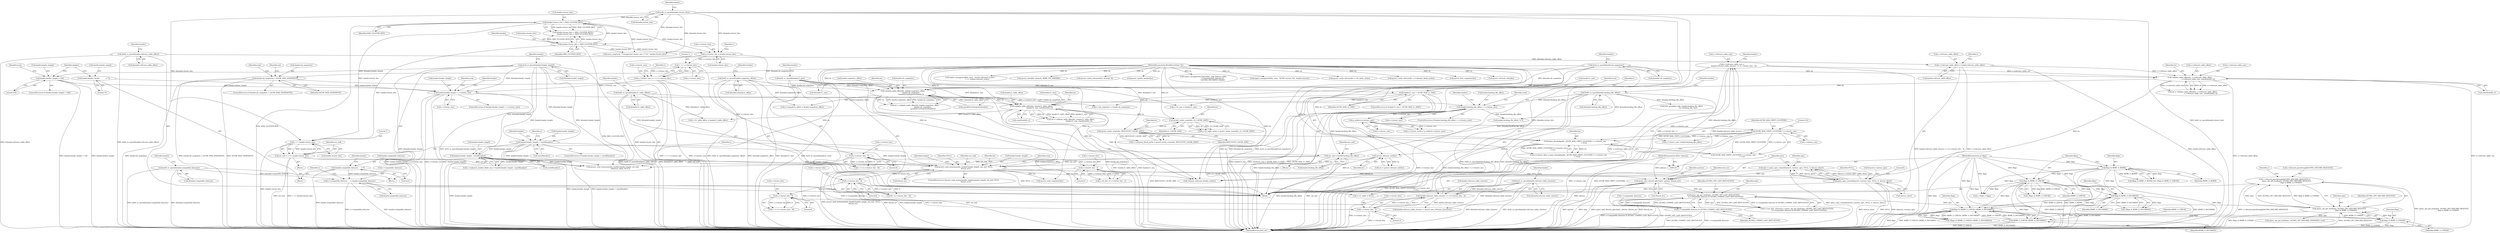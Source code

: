 digraph "0_qemu_6a83f8b5bec6f59e56cc49bd49e4c3f8f805d56f_0@pointer" {
"1001284" [label="(Call,s->discard_passthrough[QCOW2_DISCARD_REQUEST] =\n        qemu_opt_get_bool(opts, QCOW2_OPT_DISCARD_REQUEST,\n                          flags & BDRV_O_UNMAP))"];
"1001290" [label="(Call,qemu_opt_get_bool(opts, QCOW2_OPT_DISCARD_REQUEST,\n                          flags & BDRV_O_UNMAP))"];
"1001262" [label="(Call,qemu_opt_get_bool(opts, QCOW2_OPT_LAZY_REFCOUNTS,\n        (s->compatible_features & QCOW2_COMPAT_LAZY_REFCOUNTS)))"];
"1001242" [label="(Call,qemu_opts_absorb_qdict(opts, options, &local_err))"];
"1001233" [label="(Call,opts = qemu_opts_create(&qcow2_runtime_opts, NULL, 0, &error_abort))"];
"1001235" [label="(Call,qemu_opts_create(&qcow2_runtime_opts, NULL, 0, &error_abort))"];
"1001042" [label="(Call,qcow2_read_extensions(bs, header.header_length, ext_end, NULL,\n        &local_err))"];
"1001018" [label="(Call,qcow2_refcount_init(bs))"];
"1000996" [label="(Call,qemu_blockalign(bs, QCOW_MAX_CRYPT_CLUSTERS * s->cluster_size\n                                  + 512))"];
"1000981" [label="(Call,qcow2_cache_create(bs, REFCOUNT_CACHE_SIZE))"];
"1000974" [label="(Call,qcow2_cache_create(bs, L2_CACHE_SIZE))"];
"1000876" [label="(Call,validate_table_offset(bs, header.l1_table_offset,\n                                header.l1_size, sizeof(uint64_t)))"];
"1000786" [label="(Call,validate_table_offset(bs, header.snapshots_offset,\n                                header.nb_snapshots,\n                                sizeof(QCowSnapshotHeader)))"];
"1000750" [label="(Call,validate_table_offset(bs, s->refcount_table_offset,\n                                s->refcount_table_size, sizeof(uint64_t)))"];
"1000121" [label="(MethodParameterIn,BlockDriverState *bs)"];
"1000712" [label="(Call,s->refcount_table_offset = header.refcount_table_offset)"];
"1000218" [label="(Call,be64_to_cpus(&header.refcount_table_offset))"];
"1000719" [label="(Call,s->refcount_table_size =\n        header.refcount_table_clusters << (s->cluster_bits - 3))"];
"1000723" [label="(Call,header.refcount_table_clusters << (s->cluster_bits - 3))"];
"1000223" [label="(Call,be32_to_cpus(&header.refcount_table_clusters))"];
"1000727" [label="(Call,s->cluster_bits - 3)"];
"1000704" [label="(Call,s->cluster_bits - 8)"];
"1000692" [label="(Call,s->cluster_bits - 8)"];
"1000663" [label="(Call,s->cluster_bits - 3)"];
"1000331" [label="(Call,s->cluster_bits - 9)"];
"1000320" [label="(Call,1 << s->cluster_bits)"];
"1000309" [label="(Call,s->cluster_bits = header.cluster_bits)"];
"1000292" [label="(Call,header.cluster_bits > MAX_CLUSTER_BITS)"];
"1000198" [label="(Call,be32_to_cpus(&header.cluster_bits))"];
"1000287" [label="(Call,header.cluster_bits < MIN_CLUSTER_BITS)"];
"1000228" [label="(Call,be64_to_cpus(&header.snapshots_offset))"];
"1000233" [label="(Call,be32_to_cpus(&header.nb_snapshots))"];
"1000770" [label="(Call,header.nb_snapshots > QCOW_MAX_SNAPSHOTS)"];
"1000208" [label="(Call,be64_to_cpus(&header.l1_table_offset))"];
"1000213" [label="(Call,be32_to_cpus(&header.l1_size))"];
"1000806" [label="(Call,header.l1_size > QCOW_MAX_L1_SIZE)"];
"1000999" [label="(Call,QCOW_MAX_CRYPT_CLUSTERS * s->cluster_size)"];
"1000988" [label="(Call,g_malloc(s->cluster_size))"];
"1000479" [label="(Call,header.backing_file_offset > s->cluster_size)"];
"1000183" [label="(Call,be64_to_cpus(&header.backing_file_offset))"];
"1000411" [label="(Call,header.header_length > s->cluster_size)"];
"1000396" [label="(Call,header.header_length < 104)"];
"1000390" [label="(Call,be32_to_cpus(&header.header_length))"];
"1000363" [label="(Call,header.header_length            = 72)"];
"1000316" [label="(Call,s->cluster_size = 1 << s->cluster_bits)"];
"1000439" [label="(Call,header.header_length - sizeof(header))"];
"1000428" [label="(Call,header.header_length > sizeof(header))"];
"1000500" [label="(Call,ext_end = header.backing_file_offset)"];
"1000507" [label="(Call,ext_end = 1 << header.cluster_bits)"];
"1000509" [label="(Call,1 << header.cluster_bits)"];
"1000122" [label="(MethodParameterIn,QDict *options)"];
"1001265" [label="(Call,s->compatible_features & QCOW2_COMPAT_LAZY_REFCOUNTS)"];
"1000521" [label="(Call,s->compatible_features      = header.compatible_features)"];
"1000348" [label="(Call,header.compatible_features      = 0)"];
"1000375" [label="(Call,be64_to_cpus(&header.compatible_features))"];
"1001293" [label="(Call,flags & BDRV_O_UNMAP)"];
"1001196" [label="(Call,flags & (BDRV_O_CHECK | BDRV_O_INCOMING))"];
"1001161" [label="(Call,flags & BDRV_O_INCOMING)"];
"1000123" [label="(MethodParameterIn,int flags)"];
"1000580" [label="(Call,flags & BDRV_O_RDWR)"];
"1000584" [label="(Call,flags & BDRV_O_CHECK)"];
"1001198" [label="(Call,BDRV_O_CHECK | BDRV_O_INCOMING)"];
"1000219" [label="(Call,&header.refcount_table_offset)"];
"1000530" [label="(Identifier,s)"];
"1000584" [label="(Call,flags & BDRV_O_CHECK)"];
"1000704" [label="(Call,s->cluster_bits - 8)"];
"1001258" [label="(Call,s->use_lazy_refcounts = qemu_opt_get_bool(opts, QCOW2_OPT_LAZY_REFCOUNTS,\n        (s->compatible_features & QCOW2_COMPAT_LAZY_REFCOUNTS)))"];
"1000481" [label="(Identifier,header)"];
"1000586" [label="(Identifier,BDRV_O_CHECK)"];
"1001294" [label="(Identifier,flags)"];
"1000705" [label="(Call,s->cluster_bits)"];
"1001264" [label="(Identifier,QCOW2_OPT_LAZY_REFCOUNTS)"];
"1000581" [label="(Identifier,flags)"];
"1000881" [label="(Call,header.l1_size)"];
"1000293" [label="(Call,header.cluster_bits)"];
"1000585" [label="(Identifier,flags)"];
"1001284" [label="(Call,s->discard_passthrough[QCOW2_DISCARD_REQUEST] =\n        qemu_opt_get_bool(opts, QCOW2_OPT_DISCARD_REQUEST,\n                          flags & BDRV_O_UNMAP))"];
"1000216" [label="(Identifier,header)"];
"1001197" [label="(Identifier,flags)"];
"1001467" [label="(Call,qcow2_cache_destroy(bs, s->refcount_block_cache))"];
"1000208" [label="(Call,be64_to_cpus(&header.l1_table_offset))"];
"1000298" [label="(Call,error_setg(errp, \"Unsupported cluster size: 2^%i\", header.cluster_bits))"];
"1000976" [label="(Identifier,L2_CACHE_SIZE)"];
"1001482" [label="(MethodReturn,static int)"];
"1000224" [label="(Call,&header.refcount_table_clusters)"];
"1000975" [label="(Identifier,bs)"];
"1000970" [label="(Call,s->l2_table_cache = qcow2_cache_create(bs, L2_CACHE_SIZE))"];
"1000895" [label="(Call,s->l1_table_offset = header.l1_table_offset)"];
"1000984" [label="(Call,s->cluster_cache = g_malloc(s->cluster_size))"];
"1000435" [label="(Call,s->unknown_header_fields_size = header.header_length - sizeof(header))"];
"1000427" [label="(ControlStructure,if (header.header_length > sizeof(header)))"];
"1000999" [label="(Call,QCOW_MAX_CRYPT_CLUSTERS * s->cluster_size)"];
"1000758" [label="(Call,sizeof(uint64_t))"];
"1000296" [label="(Identifier,MAX_CLUSTER_BITS)"];
"1000522" [label="(Call,s->compatible_features)"];
"1000390" [label="(Call,be32_to_cpus(&header.header_length))"];
"1001248" [label="(Identifier,local_err)"];
"1000582" [label="(Identifier,BDRV_O_RDWR)"];
"1000580" [label="(Call,flags & BDRV_O_RDWR)"];
"1000755" [label="(Call,s->refcount_table_size)"];
"1000209" [label="(Call,&header.l1_table_offset)"];
"1000992" [label="(Call,s->cluster_data = qemu_blockalign(bs, QCOW_MAX_CRYPT_CLUSTERS * s->cluster_size\n                                  + 512))"];
"1000786" [label="(Call,validate_table_offset(bs, header.snapshots_offset,\n                                header.nb_snapshots,\n                                sizeof(QCowSnapshotHeader)))"];
"1000497" [label="(Identifier,header)"];
"1000659" [label="(Call,s->l2_bits = s->cluster_bits - 3)"];
"1001011" [label="(Call,s->flags = flags)"];
"1000332" [label="(Call,s->cluster_bits)"];
"1000723" [label="(Call,header.refcount_table_clusters << (s->cluster_bits - 3))"];
"1000777" [label="(Identifier,errp)"];
"1001049" [label="(Call,&local_err)"];
"1000231" [label="(Identifier,header)"];
"1000331" [label="(Call,s->cluster_bits - 9)"];
"1000787" [label="(Identifier,bs)"];
"1000667" [label="(Literal,3)"];
"1000664" [label="(Call,s->cluster_bits)"];
"1000483" [label="(Call,s->cluster_size)"];
"1000397" [label="(Call,header.header_length)"];
"1000342" [label="(Block,)"];
"1000501" [label="(Identifier,ext_end)"];
"1001161" [label="(Call,flags & BDRV_O_INCOMING)"];
"1000791" [label="(Call,header.nb_snapshots)"];
"1001439" [label="(Call,qcow2_free_snapshots(bs))"];
"1000982" [label="(Identifier,bs)"];
"1000788" [label="(Call,header.snapshots_offset)"];
"1000663" [label="(Call,s->cluster_bits - 3)"];
"1001195" [label="(Call,!(flags & (BDRV_O_CHECK | BDRV_O_INCOMING)))"];
"1000500" [label="(Call,ext_end = header.backing_file_offset)"];
"1000322" [label="(Call,s->cluster_bits)"];
"1000291" [label="(Identifier,MIN_CLUSTER_BITS)"];
"1000369" [label="(Block,)"];
"1001292" [label="(Identifier,QCOW2_OPT_DISCARD_REQUEST)"];
"1000690" [label="(Call,62 - (s->cluster_bits - 8))"];
"1001019" [label="(Identifier,bs)"];
"1000731" [label="(Literal,3)"];
"1001299" [label="(Identifier,s)"];
"1000877" [label="(Identifier,bs)"];
"1000784" [label="(Call,ret = validate_table_offset(bs, header.snapshots_offset,\n                                header.nb_snapshots,\n                                sizeof(QCowSnapshotHeader)))"];
"1001441" [label="(Call,qcow2_refcount_close(bs))"];
"1000713" [label="(Call,s->refcount_table_offset)"];
"1001238" [label="(Identifier,NULL)"];
"1000983" [label="(Identifier,REFCOUNT_CACHE_SIZE)"];
"1000721" [label="(Identifier,s)"];
"1000720" [label="(Call,s->refcount_table_size)"];
"1000794" [label="(Call,sizeof(QCowSnapshotHeader))"];
"1000294" [label="(Identifier,header)"];
"1000696" [label="(Literal,8)"];
"1000748" [label="(Call,ret = validate_table_offset(bs, s->refcount_table_offset,\n                                s->refcount_table_size, sizeof(uint64_t)))"];
"1000813" [label="(Identifier,errp)"];
"1000432" [label="(Call,sizeof(header))"];
"1001200" [label="(Identifier,BDRV_O_INCOMING)"];
"1000716" [label="(Call,header.refcount_table_offset)"];
"1001244" [label="(Identifier,options)"];
"1001018" [label="(Call,qcow2_refcount_init(bs))"];
"1001233" [label="(Call,opts = qemu_opts_create(&qcow2_runtime_opts, NULL, 0, &error_abort))"];
"1000125" [label="(Block,)"];
"1001236" [label="(Call,&qcow2_runtime_opts)"];
"1000981" [label="(Call,qcow2_cache_create(bs, REFCOUNT_CACHE_SIZE))"];
"1000288" [label="(Call,header.cluster_bits)"];
"1001004" [label="(Literal,512)"];
"1000398" [label="(Identifier,header)"];
"1000317" [label="(Call,s->cluster_size)"];
"1001295" [label="(Identifier,BDRV_O_UNMAP)"];
"1001162" [label="(Identifier,flags)"];
"1001016" [label="(Call,ret = qcow2_refcount_init(bs))"];
"1000827" [label="(Identifier,s)"];
"1000480" [label="(Call,header.backing_file_offset)"];
"1001269" [label="(Identifier,QCOW2_COMPAT_LAZY_REFCOUNTS)"];
"1000989" [label="(Call,s->cluster_size)"];
"1000728" [label="(Call,s->cluster_bits)"];
"1000206" [label="(Identifier,header)"];
"1001290" [label="(Call,qemu_opt_get_bool(opts, QCOW2_OPT_DISCARD_REQUEST,\n                          flags & BDRV_O_UNMAP))"];
"1000226" [label="(Identifier,header)"];
"1000807" [label="(Call,header.l1_size)"];
"1001265" [label="(Call,s->compatible_features & QCOW2_COMPAT_LAZY_REFCOUNTS)"];
"1000352" [label="(Literal,0)"];
"1001131" [label="(Call,s->nb_snapshots = header.nb_snapshots)"];
"1000287" [label="(Call,header.cluster_bits < MIN_CLUSTER_BITS)"];
"1000499" [label="(Block,)"];
"1000123" [label="(MethodParameterIn,int flags)"];
"1000376" [label="(Call,&header.compatible_features)"];
"1001243" [label="(Identifier,opts)"];
"1000507" [label="(Call,ext_end = 1 << header.cluster_bits)"];
"1001447" [label="(Call,s->l1_table = NULL)"];
"1000184" [label="(Call,&header.backing_file_offset)"];
"1000428" [label="(Call,header.header_length > sizeof(header))"];
"1000318" [label="(Identifier,s)"];
"1000727" [label="(Call,s->cluster_bits - 3)"];
"1001199" [label="(Identifier,BDRV_O_CHECK)"];
"1001175" [label="(Call,qcow2_update_header(bs))"];
"1000121" [label="(MethodParameterIn,BlockDriverState *bs)"];
"1000770" [label="(Call,header.nb_snapshots > QCOW_MAX_SNAPSHOTS)"];
"1001095" [label="(Call,bdrv_pread(bs->file, header.backing_file_offset,\n                         bs->backing_file, len))"];
"1000439" [label="(Call,header.header_length - sizeof(header))"];
"1000214" [label="(Call,&header.l1_size)"];
"1000774" [label="(Identifier,QCOW_MAX_SNAPSHOTS)"];
"1000367" [label="(Literal,72)"];
"1000335" [label="(Literal,9)"];
"1001240" [label="(Call,&error_abort)"];
"1001041" [label="(ControlStructure,if (qcow2_read_extensions(bs, header.header_length, ext_end, NULL,\n        &local_err)))"];
"1000183" [label="(Call,be64_to_cpus(&header.backing_file_offset))"];
"1000440" [label="(Call,header.header_length)"];
"1000310" [label="(Call,s->cluster_bits)"];
"1001196" [label="(Call,flags & (BDRV_O_CHECK | BDRV_O_INCOMING))"];
"1001042" [label="(Call,qcow2_read_extensions(bs, header.header_length, ext_end, NULL,\n        &local_err))"];
"1000719" [label="(Call,s->refcount_table_size =\n        header.refcount_table_clusters << (s->cluster_bits - 3))"];
"1000286" [label="(Call,header.cluster_bits < MIN_CLUSTER_BITS ||\n        header.cluster_bits > MAX_CLUSTER_BITS)"];
"1000702" [label="(Call,1 << (s->cluster_bits - 8))"];
"1000876" [label="(Call,validate_table_offset(bs, header.l1_table_offset,\n                                header.l1_size, sizeof(uint64_t)))"];
"1000320" [label="(Call,1 << s->cluster_bits)"];
"1000412" [label="(Call,header.header_length)"];
"1000751" [label="(Identifier,bs)"];
"1001242" [label="(Call,qemu_opts_absorb_qdict(opts, options, &local_err))"];
"1000974" [label="(Call,qcow2_cache_create(bs, L2_CACHE_SIZE))"];
"1000692" [label="(Call,s->cluster_bits - 8)"];
"1000266" [label="(Call,report_unsupported(bs, errp, \"QCOW version %d\", header.version))"];
"1001293" [label="(Call,flags & BDRV_O_UNMAP)"];
"1001063" [label="(Identifier,header)"];
"1000805" [label="(ControlStructure,if (header.l1_size > QCOW_MAX_L1_SIZE))"];
"1001061" [label="(Call,header.backing_file_offset != 0)"];
"1000988" [label="(Call,g_malloc(s->cluster_size))"];
"1000363" [label="(Call,header.header_length            = 72)"];
"1000420" [label="(Identifier,errp)"];
"1000122" [label="(MethodParameterIn,QDict *options)"];
"1001245" [label="(Call,&local_err)"];
"1001048" [label="(Identifier,NULL)"];
"1000313" [label="(Call,header.cluster_bits)"];
"1000735" [label="(Identifier,header)"];
"1000292" [label="(Call,header.cluster_bits > MAX_CLUSTER_BITS)"];
"1000525" [label="(Call,header.compatible_features)"];
"1001000" [label="(Identifier,QCOW_MAX_CRYPT_CLUSTERS)"];
"1000355" [label="(Identifier,header)"];
"1000750" [label="(Call,validate_table_offset(bs, s->refcount_table_offset,\n                                s->refcount_table_size, sizeof(uint64_t)))"];
"1000430" [label="(Identifier,header)"];
"1000191" [label="(Identifier,header)"];
"1000506" [label="(Block,)"];
"1000327" [label="(Identifier,s)"];
"1001437" [label="(Call,cleanup_unknown_header_ext(bs))"];
"1001001" [label="(Call,s->cluster_size)"];
"1000348" [label="(Call,header.compatible_features      = 0)"];
"1000977" [label="(Call,s->refcount_block_cache = qcow2_cache_create(bs, REFCOUNT_CACHE_SIZE))"];
"1001235" [label="(Call,qemu_opts_create(&qcow2_runtime_opts, NULL, 0, &error_abort))"];
"1000396" [label="(Call,header.header_length < 104)"];
"1000733" [label="(Call,header.refcount_table_clusters > qcow2_max_refcount_clusters(s))"];
"1000708" [label="(Literal,8)"];
"1001457" [label="(Call,qcow2_cache_destroy(bs, s->l2_table_cache))"];
"1001047" [label="(Identifier,ext_end)"];
"1000884" [label="(Call,sizeof(uint64_t))"];
"1000316" [label="(Call,s->cluster_size = 1 << s->cluster_bits)"];
"1000221" [label="(Identifier,header)"];
"1000502" [label="(Call,header.backing_file_offset)"];
"1000403" [label="(Identifier,errp)"];
"1000603" [label="(Call,report_unsupported(bs, errp, \"%d bit reference counts\",\n                           1 << header.refcount_order))"];
"1001140" [label="(Call,qcow2_read_snapshots(bs))"];
"1000218" [label="(Call,be64_to_cpus(&header.refcount_table_offset))"];
"1001043" [label="(Identifier,bs)"];
"1000199" [label="(Call,&header.cluster_bits)"];
"1000443" [label="(Call,sizeof(header))"];
"1000213" [label="(Call,be32_to_cpus(&header.l1_size))"];
"1000321" [label="(Literal,1)"];
"1001163" [label="(Identifier,BDRV_O_INCOMING)"];
"1000478" [label="(ControlStructure,if (header.backing_file_offset > s->cluster_size))"];
"1000724" [label="(Call,header.refcount_table_clusters)"];
"1001217" [label="(Call,qcow2_check(bs, &result, BDRV_FIX_ERRORS))"];
"1000878" [label="(Call,header.l1_table_offset)"];
"1001044" [label="(Call,header.header_length)"];
"1000693" [label="(Call,s->cluster_bits)"];
"1000510" [label="(Literal,1)"];
"1000516" [label="(Identifier,s)"];
"1001262" [label="(Call,qemu_opt_get_bool(opts, QCOW2_OPT_LAZY_REFCOUNTS,\n        (s->compatible_features & QCOW2_COMPAT_LAZY_REFCOUNTS)))"];
"1000509" [label="(Call,1 << header.cluster_bits)"];
"1001302" [label="(Call,qemu_opt_get_bool(opts, QCOW2_OPT_DISCARD_SNAPSHOT, true))"];
"1000349" [label="(Call,header.compatible_features)"];
"1000874" [label="(Call,ret = validate_table_offset(bs, header.l1_table_offset,\n                                header.l1_size, sizeof(uint64_t)))"];
"1000546" [label="(Call,qcow2_read_extensions(bs, header.header_length, ext_end,\n                              &feature_table, NULL))"];
"1000479" [label="(Call,header.backing_file_offset > s->cluster_size)"];
"1000400" [label="(Literal,104)"];
"1000437" [label="(Identifier,s)"];
"1001077" [label="(Call,s->cluster_size - header.backing_file_offset)"];
"1000488" [label="(Identifier,errp)"];
"1000769" [label="(ControlStructure,if (header.nb_snapshots > QCOW_MAX_SNAPSHOTS))"];
"1000511" [label="(Call,header.cluster_bits)"];
"1001291" [label="(Identifier,opts)"];
"1000712" [label="(Call,s->refcount_table_offset = header.refcount_table_offset)"];
"1000810" [label="(Identifier,QCOW_MAX_L1_SIZE)"];
"1001239" [label="(Literal,0)"];
"1001425" [label="(Call,qcow2_check_refcounts(bs, &result, 0))"];
"1000395" [label="(ControlStructure,if (header.header_length < 104))"];
"1000364" [label="(Call,header.header_length)"];
"1001198" [label="(Call,BDRV_O_CHECK | BDRV_O_INCOMING)"];
"1000413" [label="(Identifier,header)"];
"1000583" [label="(Call,!(flags & BDRV_O_CHECK))"];
"1000785" [label="(Identifier,ret)"];
"1000411" [label="(Call,header.header_length > s->cluster_size)"];
"1000998" [label="(Call,QCOW_MAX_CRYPT_CLUSTERS * s->cluster_size\n                                  + 512)"];
"1000806" [label="(Call,header.l1_size > QCOW_MAX_L1_SIZE)"];
"1000241" [label="(Identifier,header)"];
"1000521" [label="(Call,s->compatible_features      = header.compatible_features)"];
"1001053" [label="(Identifier,errp)"];
"1000771" [label="(Call,header.nb_snapshots)"];
"1000996" [label="(Call,qemu_blockalign(bs, QCOW_MAX_CRYPT_CLUSTERS * s->cluster_size\n                                  + 512))"];
"1000410" [label="(ControlStructure,if (header.header_length > s->cluster_size))"];
"1000236" [label="(Identifier,header)"];
"1001160" [label="(Call,!(flags & BDRV_O_INCOMING))"];
"1000198" [label="(Call,be32_to_cpus(&header.cluster_bits))"];
"1000233" [label="(Call,be32_to_cpus(&header.nb_snapshots))"];
"1000429" [label="(Call,header.header_length)"];
"1000555" [label="(Call,report_unsupported_feature(bs, errp, feature_table,\n                                   s->incompatible_features &\n                                   ~QCOW2_INCOMPAT_MASK))"];
"1000579" [label="(Call,(flags & BDRV_O_RDWR) && !(flags & BDRV_O_CHECK))"];
"1000391" [label="(Call,&header.header_length)"];
"1000383" [label="(Identifier,header)"];
"1000228" [label="(Call,be64_to_cpus(&header.snapshots_offset))"];
"1000997" [label="(Identifier,bs)"];
"1000415" [label="(Call,s->cluster_size)"];
"1000223" [label="(Call,be32_to_cpus(&header.refcount_table_clusters))"];
"1000329" [label="(Call,1 << (s->cluster_bits - 9))"];
"1000375" [label="(Call,be64_to_cpus(&header.compatible_features))"];
"1001263" [label="(Identifier,opts)"];
"1001124" [label="(Call,s->snapshots_offset = header.snapshots_offset)"];
"1001266" [label="(Call,s->compatible_features)"];
"1000234" [label="(Call,&header.nb_snapshots)"];
"1001234" [label="(Identifier,opts)"];
"1000508" [label="(Identifier,ext_end)"];
"1000752" [label="(Call,s->refcount_table_offset)"];
"1001285" [label="(Call,s->discard_passthrough[QCOW2_DISCARD_REQUEST])"];
"1000229" [label="(Call,&header.snapshots_offset)"];
"1000825" [label="(Call,s->l1_size = header.l1_size)"];
"1000309" [label="(Call,s->cluster_bits = header.cluster_bits)"];
"1001284" -> "1000125"  [label="AST: "];
"1001284" -> "1001290"  [label="CFG: "];
"1001285" -> "1001284"  [label="AST: "];
"1001290" -> "1001284"  [label="AST: "];
"1001299" -> "1001284"  [label="CFG: "];
"1001284" -> "1001482"  [label="DDG: qemu_opt_get_bool(opts, QCOW2_OPT_DISCARD_REQUEST,\n                          flags & BDRV_O_UNMAP)"];
"1001284" -> "1001482"  [label="DDG: s->discard_passthrough[QCOW2_DISCARD_REQUEST]"];
"1001290" -> "1001284"  [label="DDG: opts"];
"1001290" -> "1001284"  [label="DDG: QCOW2_OPT_DISCARD_REQUEST"];
"1001290" -> "1001284"  [label="DDG: flags & BDRV_O_UNMAP"];
"1001290" -> "1001293"  [label="CFG: "];
"1001291" -> "1001290"  [label="AST: "];
"1001292" -> "1001290"  [label="AST: "];
"1001293" -> "1001290"  [label="AST: "];
"1001290" -> "1001482"  [label="DDG: flags & BDRV_O_UNMAP"];
"1001290" -> "1001482"  [label="DDG: QCOW2_OPT_DISCARD_REQUEST"];
"1001262" -> "1001290"  [label="DDG: opts"];
"1001293" -> "1001290"  [label="DDG: flags"];
"1001293" -> "1001290"  [label="DDG: BDRV_O_UNMAP"];
"1001290" -> "1001302"  [label="DDG: opts"];
"1001262" -> "1001258"  [label="AST: "];
"1001262" -> "1001265"  [label="CFG: "];
"1001263" -> "1001262"  [label="AST: "];
"1001264" -> "1001262"  [label="AST: "];
"1001265" -> "1001262"  [label="AST: "];
"1001258" -> "1001262"  [label="CFG: "];
"1001262" -> "1001482"  [label="DDG: s->compatible_features & QCOW2_COMPAT_LAZY_REFCOUNTS"];
"1001262" -> "1001482"  [label="DDG: QCOW2_OPT_LAZY_REFCOUNTS"];
"1001262" -> "1001258"  [label="DDG: opts"];
"1001262" -> "1001258"  [label="DDG: QCOW2_OPT_LAZY_REFCOUNTS"];
"1001262" -> "1001258"  [label="DDG: s->compatible_features & QCOW2_COMPAT_LAZY_REFCOUNTS"];
"1001242" -> "1001262"  [label="DDG: opts"];
"1001265" -> "1001262"  [label="DDG: s->compatible_features"];
"1001265" -> "1001262"  [label="DDG: QCOW2_COMPAT_LAZY_REFCOUNTS"];
"1001242" -> "1000125"  [label="AST: "];
"1001242" -> "1001245"  [label="CFG: "];
"1001243" -> "1001242"  [label="AST: "];
"1001244" -> "1001242"  [label="AST: "];
"1001245" -> "1001242"  [label="AST: "];
"1001248" -> "1001242"  [label="CFG: "];
"1001242" -> "1001482"  [label="DDG: opts"];
"1001242" -> "1001482"  [label="DDG: qemu_opts_absorb_qdict(opts, options, &local_err)"];
"1001242" -> "1001482"  [label="DDG: options"];
"1001242" -> "1001482"  [label="DDG: &local_err"];
"1001233" -> "1001242"  [label="DDG: opts"];
"1000122" -> "1001242"  [label="DDG: options"];
"1001042" -> "1001242"  [label="DDG: &local_err"];
"1001233" -> "1000125"  [label="AST: "];
"1001233" -> "1001235"  [label="CFG: "];
"1001234" -> "1001233"  [label="AST: "];
"1001235" -> "1001233"  [label="AST: "];
"1001243" -> "1001233"  [label="CFG: "];
"1001233" -> "1001482"  [label="DDG: qemu_opts_create(&qcow2_runtime_opts, NULL, 0, &error_abort)"];
"1001235" -> "1001233"  [label="DDG: &qcow2_runtime_opts"];
"1001235" -> "1001233"  [label="DDG: NULL"];
"1001235" -> "1001233"  [label="DDG: 0"];
"1001235" -> "1001233"  [label="DDG: &error_abort"];
"1001235" -> "1001240"  [label="CFG: "];
"1001236" -> "1001235"  [label="AST: "];
"1001238" -> "1001235"  [label="AST: "];
"1001239" -> "1001235"  [label="AST: "];
"1001240" -> "1001235"  [label="AST: "];
"1001235" -> "1001482"  [label="DDG: NULL"];
"1001235" -> "1001482"  [label="DDG: &qcow2_runtime_opts"];
"1001235" -> "1001482"  [label="DDG: &error_abort"];
"1001042" -> "1001235"  [label="DDG: NULL"];
"1001235" -> "1001447"  [label="DDG: NULL"];
"1001042" -> "1001041"  [label="AST: "];
"1001042" -> "1001049"  [label="CFG: "];
"1001043" -> "1001042"  [label="AST: "];
"1001044" -> "1001042"  [label="AST: "];
"1001047" -> "1001042"  [label="AST: "];
"1001048" -> "1001042"  [label="AST: "];
"1001049" -> "1001042"  [label="AST: "];
"1001053" -> "1001042"  [label="CFG: "];
"1001063" -> "1001042"  [label="CFG: "];
"1001042" -> "1001482"  [label="DDG: &local_err"];
"1001042" -> "1001482"  [label="DDG: header.header_length"];
"1001042" -> "1001482"  [label="DDG: ext_end"];
"1001042" -> "1001482"  [label="DDG: qcow2_read_extensions(bs, header.header_length, ext_end, NULL,\n        &local_err)"];
"1001018" -> "1001042"  [label="DDG: bs"];
"1000121" -> "1001042"  [label="DDG: bs"];
"1000439" -> "1001042"  [label="DDG: header.header_length"];
"1000390" -> "1001042"  [label="DDG: &header.header_length"];
"1000428" -> "1001042"  [label="DDG: header.header_length"];
"1000500" -> "1001042"  [label="DDG: ext_end"];
"1000507" -> "1001042"  [label="DDG: ext_end"];
"1001042" -> "1001140"  [label="DDG: bs"];
"1001042" -> "1001437"  [label="DDG: bs"];
"1001042" -> "1001447"  [label="DDG: NULL"];
"1001018" -> "1001016"  [label="AST: "];
"1001018" -> "1001019"  [label="CFG: "];
"1001019" -> "1001018"  [label="AST: "];
"1001016" -> "1001018"  [label="CFG: "];
"1001018" -> "1001016"  [label="DDG: bs"];
"1000996" -> "1001018"  [label="DDG: bs"];
"1000121" -> "1001018"  [label="DDG: bs"];
"1001018" -> "1001437"  [label="DDG: bs"];
"1000996" -> "1000992"  [label="AST: "];
"1000996" -> "1000998"  [label="CFG: "];
"1000997" -> "1000996"  [label="AST: "];
"1000998" -> "1000996"  [label="AST: "];
"1000992" -> "1000996"  [label="CFG: "];
"1000996" -> "1001482"  [label="DDG: QCOW_MAX_CRYPT_CLUSTERS * s->cluster_size\n                                  + 512"];
"1000996" -> "1000992"  [label="DDG: bs"];
"1000996" -> "1000992"  [label="DDG: QCOW_MAX_CRYPT_CLUSTERS * s->cluster_size\n                                  + 512"];
"1000981" -> "1000996"  [label="DDG: bs"];
"1000121" -> "1000996"  [label="DDG: bs"];
"1000999" -> "1000996"  [label="DDG: QCOW_MAX_CRYPT_CLUSTERS"];
"1000999" -> "1000996"  [label="DDG: s->cluster_size"];
"1000981" -> "1000977"  [label="AST: "];
"1000981" -> "1000983"  [label="CFG: "];
"1000982" -> "1000981"  [label="AST: "];
"1000983" -> "1000981"  [label="AST: "];
"1000977" -> "1000981"  [label="CFG: "];
"1000981" -> "1001482"  [label="DDG: REFCOUNT_CACHE_SIZE"];
"1000981" -> "1000977"  [label="DDG: bs"];
"1000981" -> "1000977"  [label="DDG: REFCOUNT_CACHE_SIZE"];
"1000974" -> "1000981"  [label="DDG: bs"];
"1000121" -> "1000981"  [label="DDG: bs"];
"1000974" -> "1000970"  [label="AST: "];
"1000974" -> "1000976"  [label="CFG: "];
"1000975" -> "1000974"  [label="AST: "];
"1000976" -> "1000974"  [label="AST: "];
"1000970" -> "1000974"  [label="CFG: "];
"1000974" -> "1001482"  [label="DDG: L2_CACHE_SIZE"];
"1000974" -> "1000970"  [label="DDG: bs"];
"1000974" -> "1000970"  [label="DDG: L2_CACHE_SIZE"];
"1000876" -> "1000974"  [label="DDG: bs"];
"1000121" -> "1000974"  [label="DDG: bs"];
"1000876" -> "1000874"  [label="AST: "];
"1000876" -> "1000884"  [label="CFG: "];
"1000877" -> "1000876"  [label="AST: "];
"1000878" -> "1000876"  [label="AST: "];
"1000881" -> "1000876"  [label="AST: "];
"1000884" -> "1000876"  [label="AST: "];
"1000874" -> "1000876"  [label="CFG: "];
"1000876" -> "1001482"  [label="DDG: header.l1_table_offset"];
"1000876" -> "1001482"  [label="DDG: header.l1_size"];
"1000876" -> "1000874"  [label="DDG: bs"];
"1000876" -> "1000874"  [label="DDG: header.l1_table_offset"];
"1000876" -> "1000874"  [label="DDG: header.l1_size"];
"1000786" -> "1000876"  [label="DDG: bs"];
"1000121" -> "1000876"  [label="DDG: bs"];
"1000208" -> "1000876"  [label="DDG: &header.l1_table_offset"];
"1000213" -> "1000876"  [label="DDG: &header.l1_size"];
"1000806" -> "1000876"  [label="DDG: header.l1_size"];
"1000876" -> "1000895"  [label="DDG: header.l1_table_offset"];
"1000876" -> "1001437"  [label="DDG: bs"];
"1000786" -> "1000784"  [label="AST: "];
"1000786" -> "1000794"  [label="CFG: "];
"1000787" -> "1000786"  [label="AST: "];
"1000788" -> "1000786"  [label="AST: "];
"1000791" -> "1000786"  [label="AST: "];
"1000794" -> "1000786"  [label="AST: "];
"1000784" -> "1000786"  [label="CFG: "];
"1000786" -> "1001482"  [label="DDG: header.nb_snapshots"];
"1000786" -> "1001482"  [label="DDG: header.snapshots_offset"];
"1000786" -> "1000784"  [label="DDG: bs"];
"1000786" -> "1000784"  [label="DDG: header.snapshots_offset"];
"1000786" -> "1000784"  [label="DDG: header.nb_snapshots"];
"1000750" -> "1000786"  [label="DDG: bs"];
"1000121" -> "1000786"  [label="DDG: bs"];
"1000228" -> "1000786"  [label="DDG: &header.snapshots_offset"];
"1000233" -> "1000786"  [label="DDG: &header.nb_snapshots"];
"1000770" -> "1000786"  [label="DDG: header.nb_snapshots"];
"1000786" -> "1001124"  [label="DDG: header.snapshots_offset"];
"1000786" -> "1001131"  [label="DDG: header.nb_snapshots"];
"1000786" -> "1001437"  [label="DDG: bs"];
"1000750" -> "1000748"  [label="AST: "];
"1000750" -> "1000758"  [label="CFG: "];
"1000751" -> "1000750"  [label="AST: "];
"1000752" -> "1000750"  [label="AST: "];
"1000755" -> "1000750"  [label="AST: "];
"1000758" -> "1000750"  [label="AST: "];
"1000748" -> "1000750"  [label="CFG: "];
"1000750" -> "1001482"  [label="DDG: s->refcount_table_size"];
"1000750" -> "1001482"  [label="DDG: s->refcount_table_offset"];
"1000750" -> "1000748"  [label="DDG: bs"];
"1000750" -> "1000748"  [label="DDG: s->refcount_table_offset"];
"1000750" -> "1000748"  [label="DDG: s->refcount_table_size"];
"1000121" -> "1000750"  [label="DDG: bs"];
"1000712" -> "1000750"  [label="DDG: s->refcount_table_offset"];
"1000719" -> "1000750"  [label="DDG: s->refcount_table_size"];
"1000750" -> "1001437"  [label="DDG: bs"];
"1000121" -> "1000120"  [label="AST: "];
"1000121" -> "1001482"  [label="DDG: bs"];
"1000121" -> "1000266"  [label="DDG: bs"];
"1000121" -> "1000546"  [label="DDG: bs"];
"1000121" -> "1000555"  [label="DDG: bs"];
"1000121" -> "1000603"  [label="DDG: bs"];
"1000121" -> "1001140"  [label="DDG: bs"];
"1000121" -> "1001175"  [label="DDG: bs"];
"1000121" -> "1001217"  [label="DDG: bs"];
"1000121" -> "1001425"  [label="DDG: bs"];
"1000121" -> "1001437"  [label="DDG: bs"];
"1000121" -> "1001439"  [label="DDG: bs"];
"1000121" -> "1001441"  [label="DDG: bs"];
"1000121" -> "1001457"  [label="DDG: bs"];
"1000121" -> "1001467"  [label="DDG: bs"];
"1000712" -> "1000125"  [label="AST: "];
"1000712" -> "1000716"  [label="CFG: "];
"1000713" -> "1000712"  [label="AST: "];
"1000716" -> "1000712"  [label="AST: "];
"1000721" -> "1000712"  [label="CFG: "];
"1000712" -> "1001482"  [label="DDG: header.refcount_table_offset"];
"1000712" -> "1001482"  [label="DDG: s->refcount_table_offset"];
"1000218" -> "1000712"  [label="DDG: &header.refcount_table_offset"];
"1000218" -> "1000125"  [label="AST: "];
"1000218" -> "1000219"  [label="CFG: "];
"1000219" -> "1000218"  [label="AST: "];
"1000226" -> "1000218"  [label="CFG: "];
"1000218" -> "1001482"  [label="DDG: &header.refcount_table_offset"];
"1000218" -> "1001482"  [label="DDG: be64_to_cpus(&header.refcount_table_offset)"];
"1000719" -> "1000125"  [label="AST: "];
"1000719" -> "1000723"  [label="CFG: "];
"1000720" -> "1000719"  [label="AST: "];
"1000723" -> "1000719"  [label="AST: "];
"1000735" -> "1000719"  [label="CFG: "];
"1000719" -> "1001482"  [label="DDG: s->refcount_table_size"];
"1000719" -> "1001482"  [label="DDG: header.refcount_table_clusters << (s->cluster_bits - 3)"];
"1000723" -> "1000719"  [label="DDG: header.refcount_table_clusters"];
"1000723" -> "1000719"  [label="DDG: s->cluster_bits - 3"];
"1000723" -> "1000727"  [label="CFG: "];
"1000724" -> "1000723"  [label="AST: "];
"1000727" -> "1000723"  [label="AST: "];
"1000723" -> "1001482"  [label="DDG: s->cluster_bits - 3"];
"1000223" -> "1000723"  [label="DDG: &header.refcount_table_clusters"];
"1000727" -> "1000723"  [label="DDG: s->cluster_bits"];
"1000727" -> "1000723"  [label="DDG: 3"];
"1000723" -> "1000733"  [label="DDG: header.refcount_table_clusters"];
"1000223" -> "1000125"  [label="AST: "];
"1000223" -> "1000224"  [label="CFG: "];
"1000224" -> "1000223"  [label="AST: "];
"1000231" -> "1000223"  [label="CFG: "];
"1000223" -> "1001482"  [label="DDG: be32_to_cpus(&header.refcount_table_clusters)"];
"1000223" -> "1001482"  [label="DDG: &header.refcount_table_clusters"];
"1000223" -> "1000733"  [label="DDG: &header.refcount_table_clusters"];
"1000727" -> "1000731"  [label="CFG: "];
"1000728" -> "1000727"  [label="AST: "];
"1000731" -> "1000727"  [label="AST: "];
"1000727" -> "1001482"  [label="DDG: s->cluster_bits"];
"1000704" -> "1000727"  [label="DDG: s->cluster_bits"];
"1000704" -> "1000702"  [label="AST: "];
"1000704" -> "1000708"  [label="CFG: "];
"1000705" -> "1000704"  [label="AST: "];
"1000708" -> "1000704"  [label="AST: "];
"1000702" -> "1000704"  [label="CFG: "];
"1000704" -> "1000702"  [label="DDG: s->cluster_bits"];
"1000704" -> "1000702"  [label="DDG: 8"];
"1000692" -> "1000704"  [label="DDG: s->cluster_bits"];
"1000692" -> "1000690"  [label="AST: "];
"1000692" -> "1000696"  [label="CFG: "];
"1000693" -> "1000692"  [label="AST: "];
"1000696" -> "1000692"  [label="AST: "];
"1000690" -> "1000692"  [label="CFG: "];
"1000692" -> "1000690"  [label="DDG: s->cluster_bits"];
"1000692" -> "1000690"  [label="DDG: 8"];
"1000663" -> "1000692"  [label="DDG: s->cluster_bits"];
"1000663" -> "1000659"  [label="AST: "];
"1000663" -> "1000667"  [label="CFG: "];
"1000664" -> "1000663"  [label="AST: "];
"1000667" -> "1000663"  [label="AST: "];
"1000659" -> "1000663"  [label="CFG: "];
"1000663" -> "1000659"  [label="DDG: s->cluster_bits"];
"1000663" -> "1000659"  [label="DDG: 3"];
"1000331" -> "1000663"  [label="DDG: s->cluster_bits"];
"1000331" -> "1000329"  [label="AST: "];
"1000331" -> "1000335"  [label="CFG: "];
"1000332" -> "1000331"  [label="AST: "];
"1000335" -> "1000331"  [label="AST: "];
"1000329" -> "1000331"  [label="CFG: "];
"1000331" -> "1001482"  [label="DDG: s->cluster_bits"];
"1000331" -> "1000329"  [label="DDG: s->cluster_bits"];
"1000331" -> "1000329"  [label="DDG: 9"];
"1000320" -> "1000331"  [label="DDG: s->cluster_bits"];
"1000320" -> "1000316"  [label="AST: "];
"1000320" -> "1000322"  [label="CFG: "];
"1000321" -> "1000320"  [label="AST: "];
"1000322" -> "1000320"  [label="AST: "];
"1000316" -> "1000320"  [label="CFG: "];
"1000320" -> "1000316"  [label="DDG: 1"];
"1000320" -> "1000316"  [label="DDG: s->cluster_bits"];
"1000309" -> "1000320"  [label="DDG: s->cluster_bits"];
"1000309" -> "1000125"  [label="AST: "];
"1000309" -> "1000313"  [label="CFG: "];
"1000310" -> "1000309"  [label="AST: "];
"1000313" -> "1000309"  [label="AST: "];
"1000318" -> "1000309"  [label="CFG: "];
"1000309" -> "1001482"  [label="DDG: header.cluster_bits"];
"1000292" -> "1000309"  [label="DDG: header.cluster_bits"];
"1000198" -> "1000309"  [label="DDG: &header.cluster_bits"];
"1000287" -> "1000309"  [label="DDG: header.cluster_bits"];
"1000292" -> "1000286"  [label="AST: "];
"1000292" -> "1000296"  [label="CFG: "];
"1000293" -> "1000292"  [label="AST: "];
"1000296" -> "1000292"  [label="AST: "];
"1000286" -> "1000292"  [label="CFG: "];
"1000292" -> "1001482"  [label="DDG: MAX_CLUSTER_BITS"];
"1000292" -> "1000286"  [label="DDG: header.cluster_bits"];
"1000292" -> "1000286"  [label="DDG: MAX_CLUSTER_BITS"];
"1000198" -> "1000292"  [label="DDG: &header.cluster_bits"];
"1000287" -> "1000292"  [label="DDG: header.cluster_bits"];
"1000292" -> "1000298"  [label="DDG: header.cluster_bits"];
"1000292" -> "1000509"  [label="DDG: header.cluster_bits"];
"1000198" -> "1000125"  [label="AST: "];
"1000198" -> "1000199"  [label="CFG: "];
"1000199" -> "1000198"  [label="AST: "];
"1000206" -> "1000198"  [label="CFG: "];
"1000198" -> "1001482"  [label="DDG: &header.cluster_bits"];
"1000198" -> "1001482"  [label="DDG: be32_to_cpus(&header.cluster_bits)"];
"1000198" -> "1000287"  [label="DDG: &header.cluster_bits"];
"1000198" -> "1000298"  [label="DDG: &header.cluster_bits"];
"1000198" -> "1000509"  [label="DDG: &header.cluster_bits"];
"1000287" -> "1000286"  [label="AST: "];
"1000287" -> "1000291"  [label="CFG: "];
"1000288" -> "1000287"  [label="AST: "];
"1000291" -> "1000287"  [label="AST: "];
"1000294" -> "1000287"  [label="CFG: "];
"1000286" -> "1000287"  [label="CFG: "];
"1000287" -> "1001482"  [label="DDG: MIN_CLUSTER_BITS"];
"1000287" -> "1000286"  [label="DDG: header.cluster_bits"];
"1000287" -> "1000286"  [label="DDG: MIN_CLUSTER_BITS"];
"1000287" -> "1000298"  [label="DDG: header.cluster_bits"];
"1000287" -> "1000509"  [label="DDG: header.cluster_bits"];
"1000228" -> "1000125"  [label="AST: "];
"1000228" -> "1000229"  [label="CFG: "];
"1000229" -> "1000228"  [label="AST: "];
"1000236" -> "1000228"  [label="CFG: "];
"1000228" -> "1001482"  [label="DDG: be64_to_cpus(&header.snapshots_offset)"];
"1000228" -> "1001482"  [label="DDG: &header.snapshots_offset"];
"1000228" -> "1001124"  [label="DDG: &header.snapshots_offset"];
"1000233" -> "1000125"  [label="AST: "];
"1000233" -> "1000234"  [label="CFG: "];
"1000234" -> "1000233"  [label="AST: "];
"1000241" -> "1000233"  [label="CFG: "];
"1000233" -> "1001482"  [label="DDG: be32_to_cpus(&header.nb_snapshots)"];
"1000233" -> "1001482"  [label="DDG: &header.nb_snapshots"];
"1000233" -> "1000770"  [label="DDG: &header.nb_snapshots"];
"1000233" -> "1001131"  [label="DDG: &header.nb_snapshots"];
"1000770" -> "1000769"  [label="AST: "];
"1000770" -> "1000774"  [label="CFG: "];
"1000771" -> "1000770"  [label="AST: "];
"1000774" -> "1000770"  [label="AST: "];
"1000777" -> "1000770"  [label="CFG: "];
"1000785" -> "1000770"  [label="CFG: "];
"1000770" -> "1001482"  [label="DDG: header.nb_snapshots > QCOW_MAX_SNAPSHOTS"];
"1000770" -> "1001482"  [label="DDG: QCOW_MAX_SNAPSHOTS"];
"1000770" -> "1001482"  [label="DDG: header.nb_snapshots"];
"1000208" -> "1000125"  [label="AST: "];
"1000208" -> "1000209"  [label="CFG: "];
"1000209" -> "1000208"  [label="AST: "];
"1000216" -> "1000208"  [label="CFG: "];
"1000208" -> "1001482"  [label="DDG: &header.l1_table_offset"];
"1000208" -> "1001482"  [label="DDG: be64_to_cpus(&header.l1_table_offset)"];
"1000208" -> "1000895"  [label="DDG: &header.l1_table_offset"];
"1000213" -> "1000125"  [label="AST: "];
"1000213" -> "1000214"  [label="CFG: "];
"1000214" -> "1000213"  [label="AST: "];
"1000221" -> "1000213"  [label="CFG: "];
"1000213" -> "1001482"  [label="DDG: &header.l1_size"];
"1000213" -> "1001482"  [label="DDG: be32_to_cpus(&header.l1_size)"];
"1000213" -> "1000806"  [label="DDG: &header.l1_size"];
"1000213" -> "1000825"  [label="DDG: &header.l1_size"];
"1000806" -> "1000805"  [label="AST: "];
"1000806" -> "1000810"  [label="CFG: "];
"1000807" -> "1000806"  [label="AST: "];
"1000810" -> "1000806"  [label="AST: "];
"1000813" -> "1000806"  [label="CFG: "];
"1000827" -> "1000806"  [label="CFG: "];
"1000806" -> "1001482"  [label="DDG: QCOW_MAX_L1_SIZE"];
"1000806" -> "1001482"  [label="DDG: header.l1_size"];
"1000806" -> "1001482"  [label="DDG: header.l1_size > QCOW_MAX_L1_SIZE"];
"1000806" -> "1000825"  [label="DDG: header.l1_size"];
"1000999" -> "1000998"  [label="AST: "];
"1000999" -> "1001001"  [label="CFG: "];
"1001000" -> "1000999"  [label="AST: "];
"1001001" -> "1000999"  [label="AST: "];
"1001004" -> "1000999"  [label="CFG: "];
"1000999" -> "1001482"  [label="DDG: s->cluster_size"];
"1000999" -> "1001482"  [label="DDG: QCOW_MAX_CRYPT_CLUSTERS"];
"1000999" -> "1000998"  [label="DDG: QCOW_MAX_CRYPT_CLUSTERS"];
"1000999" -> "1000998"  [label="DDG: s->cluster_size"];
"1000988" -> "1000999"  [label="DDG: s->cluster_size"];
"1000999" -> "1001077"  [label="DDG: s->cluster_size"];
"1000988" -> "1000984"  [label="AST: "];
"1000988" -> "1000989"  [label="CFG: "];
"1000989" -> "1000988"  [label="AST: "];
"1000984" -> "1000988"  [label="CFG: "];
"1000988" -> "1000984"  [label="DDG: s->cluster_size"];
"1000479" -> "1000988"  [label="DDG: s->cluster_size"];
"1000479" -> "1000478"  [label="AST: "];
"1000479" -> "1000483"  [label="CFG: "];
"1000480" -> "1000479"  [label="AST: "];
"1000483" -> "1000479"  [label="AST: "];
"1000488" -> "1000479"  [label="CFG: "];
"1000497" -> "1000479"  [label="CFG: "];
"1000479" -> "1001482"  [label="DDG: s->cluster_size"];
"1000479" -> "1001482"  [label="DDG: header.backing_file_offset > s->cluster_size"];
"1000479" -> "1001482"  [label="DDG: header.backing_file_offset"];
"1000183" -> "1000479"  [label="DDG: &header.backing_file_offset"];
"1000411" -> "1000479"  [label="DDG: s->cluster_size"];
"1000479" -> "1000500"  [label="DDG: header.backing_file_offset"];
"1000479" -> "1001061"  [label="DDG: header.backing_file_offset"];
"1000183" -> "1000125"  [label="AST: "];
"1000183" -> "1000184"  [label="CFG: "];
"1000184" -> "1000183"  [label="AST: "];
"1000191" -> "1000183"  [label="CFG: "];
"1000183" -> "1001482"  [label="DDG: &header.backing_file_offset"];
"1000183" -> "1001482"  [label="DDG: be64_to_cpus(&header.backing_file_offset)"];
"1000183" -> "1000500"  [label="DDG: &header.backing_file_offset"];
"1000183" -> "1001061"  [label="DDG: &header.backing_file_offset"];
"1000183" -> "1001077"  [label="DDG: &header.backing_file_offset"];
"1000183" -> "1001095"  [label="DDG: &header.backing_file_offset"];
"1000411" -> "1000410"  [label="AST: "];
"1000411" -> "1000415"  [label="CFG: "];
"1000412" -> "1000411"  [label="AST: "];
"1000415" -> "1000411"  [label="AST: "];
"1000420" -> "1000411"  [label="CFG: "];
"1000430" -> "1000411"  [label="CFG: "];
"1000411" -> "1001482"  [label="DDG: header.header_length > s->cluster_size"];
"1000411" -> "1001482"  [label="DDG: header.header_length"];
"1000411" -> "1001482"  [label="DDG: s->cluster_size"];
"1000396" -> "1000411"  [label="DDG: header.header_length"];
"1000363" -> "1000411"  [label="DDG: header.header_length"];
"1000390" -> "1000411"  [label="DDG: &header.header_length"];
"1000316" -> "1000411"  [label="DDG: s->cluster_size"];
"1000411" -> "1000428"  [label="DDG: header.header_length"];
"1000396" -> "1000395"  [label="AST: "];
"1000396" -> "1000400"  [label="CFG: "];
"1000397" -> "1000396"  [label="AST: "];
"1000400" -> "1000396"  [label="AST: "];
"1000403" -> "1000396"  [label="CFG: "];
"1000413" -> "1000396"  [label="CFG: "];
"1000396" -> "1001482"  [label="DDG: header.header_length < 104"];
"1000396" -> "1001482"  [label="DDG: header.header_length"];
"1000390" -> "1000396"  [label="DDG: &header.header_length"];
"1000390" -> "1000369"  [label="AST: "];
"1000390" -> "1000391"  [label="CFG: "];
"1000391" -> "1000390"  [label="AST: "];
"1000398" -> "1000390"  [label="CFG: "];
"1000390" -> "1001482"  [label="DDG: be32_to_cpus(&header.header_length)"];
"1000390" -> "1001482"  [label="DDG: &header.header_length"];
"1000390" -> "1000428"  [label="DDG: &header.header_length"];
"1000390" -> "1000439"  [label="DDG: &header.header_length"];
"1000390" -> "1000546"  [label="DDG: &header.header_length"];
"1000363" -> "1000342"  [label="AST: "];
"1000363" -> "1000367"  [label="CFG: "];
"1000364" -> "1000363"  [label="AST: "];
"1000367" -> "1000363"  [label="AST: "];
"1000413" -> "1000363"  [label="CFG: "];
"1000316" -> "1000125"  [label="AST: "];
"1000317" -> "1000316"  [label="AST: "];
"1000327" -> "1000316"  [label="CFG: "];
"1000316" -> "1001482"  [label="DDG: 1 << s->cluster_bits"];
"1000316" -> "1001482"  [label="DDG: s->cluster_size"];
"1000439" -> "1000435"  [label="AST: "];
"1000439" -> "1000443"  [label="CFG: "];
"1000440" -> "1000439"  [label="AST: "];
"1000443" -> "1000439"  [label="AST: "];
"1000435" -> "1000439"  [label="CFG: "];
"1000439" -> "1001482"  [label="DDG: header.header_length"];
"1000439" -> "1000435"  [label="DDG: header.header_length"];
"1000428" -> "1000439"  [label="DDG: header.header_length"];
"1000439" -> "1000546"  [label="DDG: header.header_length"];
"1000428" -> "1000427"  [label="AST: "];
"1000428" -> "1000432"  [label="CFG: "];
"1000429" -> "1000428"  [label="AST: "];
"1000432" -> "1000428"  [label="AST: "];
"1000437" -> "1000428"  [label="CFG: "];
"1000481" -> "1000428"  [label="CFG: "];
"1000428" -> "1001482"  [label="DDG: header.header_length > sizeof(header)"];
"1000428" -> "1001482"  [label="DDG: header.header_length"];
"1000428" -> "1000546"  [label="DDG: header.header_length"];
"1000500" -> "1000499"  [label="AST: "];
"1000500" -> "1000502"  [label="CFG: "];
"1000501" -> "1000500"  [label="AST: "];
"1000502" -> "1000500"  [label="AST: "];
"1000516" -> "1000500"  [label="CFG: "];
"1000500" -> "1001482"  [label="DDG: header.backing_file_offset"];
"1000500" -> "1001482"  [label="DDG: ext_end"];
"1000500" -> "1000546"  [label="DDG: ext_end"];
"1000507" -> "1000506"  [label="AST: "];
"1000507" -> "1000509"  [label="CFG: "];
"1000508" -> "1000507"  [label="AST: "];
"1000509" -> "1000507"  [label="AST: "];
"1000516" -> "1000507"  [label="CFG: "];
"1000507" -> "1001482"  [label="DDG: 1 << header.cluster_bits"];
"1000507" -> "1001482"  [label="DDG: ext_end"];
"1000509" -> "1000507"  [label="DDG: 1"];
"1000509" -> "1000507"  [label="DDG: header.cluster_bits"];
"1000507" -> "1000546"  [label="DDG: ext_end"];
"1000509" -> "1000511"  [label="CFG: "];
"1000510" -> "1000509"  [label="AST: "];
"1000511" -> "1000509"  [label="AST: "];
"1000509" -> "1001482"  [label="DDG: header.cluster_bits"];
"1000122" -> "1000120"  [label="AST: "];
"1000122" -> "1001482"  [label="DDG: options"];
"1001265" -> "1001269"  [label="CFG: "];
"1001266" -> "1001265"  [label="AST: "];
"1001269" -> "1001265"  [label="AST: "];
"1001265" -> "1001482"  [label="DDG: s->compatible_features"];
"1001265" -> "1001482"  [label="DDG: QCOW2_COMPAT_LAZY_REFCOUNTS"];
"1000521" -> "1001265"  [label="DDG: s->compatible_features"];
"1000521" -> "1000125"  [label="AST: "];
"1000521" -> "1000525"  [label="CFG: "];
"1000522" -> "1000521"  [label="AST: "];
"1000525" -> "1000521"  [label="AST: "];
"1000530" -> "1000521"  [label="CFG: "];
"1000521" -> "1001482"  [label="DDG: header.compatible_features"];
"1000521" -> "1001482"  [label="DDG: s->compatible_features"];
"1000348" -> "1000521"  [label="DDG: header.compatible_features"];
"1000375" -> "1000521"  [label="DDG: &header.compatible_features"];
"1000348" -> "1000342"  [label="AST: "];
"1000348" -> "1000352"  [label="CFG: "];
"1000349" -> "1000348"  [label="AST: "];
"1000352" -> "1000348"  [label="AST: "];
"1000355" -> "1000348"  [label="CFG: "];
"1000348" -> "1001482"  [label="DDG: header.compatible_features"];
"1000375" -> "1000369"  [label="AST: "];
"1000375" -> "1000376"  [label="CFG: "];
"1000376" -> "1000375"  [label="AST: "];
"1000383" -> "1000375"  [label="CFG: "];
"1000375" -> "1001482"  [label="DDG: &header.compatible_features"];
"1000375" -> "1001482"  [label="DDG: be64_to_cpus(&header.compatible_features)"];
"1001293" -> "1001295"  [label="CFG: "];
"1001294" -> "1001293"  [label="AST: "];
"1001295" -> "1001293"  [label="AST: "];
"1001293" -> "1001482"  [label="DDG: BDRV_O_UNMAP"];
"1001293" -> "1001482"  [label="DDG: flags"];
"1001196" -> "1001293"  [label="DDG: flags"];
"1000123" -> "1001293"  [label="DDG: flags"];
"1001196" -> "1001195"  [label="AST: "];
"1001196" -> "1001198"  [label="CFG: "];
"1001197" -> "1001196"  [label="AST: "];
"1001198" -> "1001196"  [label="AST: "];
"1001195" -> "1001196"  [label="CFG: "];
"1001196" -> "1001482"  [label="DDG: flags"];
"1001196" -> "1001482"  [label="DDG: BDRV_O_CHECK | BDRV_O_INCOMING"];
"1001196" -> "1001195"  [label="DDG: flags"];
"1001196" -> "1001195"  [label="DDG: BDRV_O_CHECK | BDRV_O_INCOMING"];
"1001161" -> "1001196"  [label="DDG: flags"];
"1000123" -> "1001196"  [label="DDG: flags"];
"1000580" -> "1001196"  [label="DDG: flags"];
"1000584" -> "1001196"  [label="DDG: flags"];
"1001198" -> "1001196"  [label="DDG: BDRV_O_CHECK"];
"1001198" -> "1001196"  [label="DDG: BDRV_O_INCOMING"];
"1001161" -> "1001160"  [label="AST: "];
"1001161" -> "1001163"  [label="CFG: "];
"1001162" -> "1001161"  [label="AST: "];
"1001163" -> "1001161"  [label="AST: "];
"1001160" -> "1001161"  [label="CFG: "];
"1001161" -> "1001482"  [label="DDG: BDRV_O_INCOMING"];
"1001161" -> "1001482"  [label="DDG: flags"];
"1001161" -> "1001160"  [label="DDG: flags"];
"1001161" -> "1001160"  [label="DDG: BDRV_O_INCOMING"];
"1000123" -> "1001161"  [label="DDG: flags"];
"1000580" -> "1001161"  [label="DDG: flags"];
"1000584" -> "1001161"  [label="DDG: flags"];
"1001161" -> "1001198"  [label="DDG: BDRV_O_INCOMING"];
"1000123" -> "1000120"  [label="AST: "];
"1000123" -> "1001482"  [label="DDG: flags"];
"1000123" -> "1000580"  [label="DDG: flags"];
"1000123" -> "1000584"  [label="DDG: flags"];
"1000123" -> "1001011"  [label="DDG: flags"];
"1000580" -> "1000579"  [label="AST: "];
"1000580" -> "1000582"  [label="CFG: "];
"1000581" -> "1000580"  [label="AST: "];
"1000582" -> "1000580"  [label="AST: "];
"1000585" -> "1000580"  [label="CFG: "];
"1000579" -> "1000580"  [label="CFG: "];
"1000580" -> "1001482"  [label="DDG: BDRV_O_RDWR"];
"1000580" -> "1001482"  [label="DDG: flags"];
"1000580" -> "1000579"  [label="DDG: flags"];
"1000580" -> "1000579"  [label="DDG: BDRV_O_RDWR"];
"1000580" -> "1000584"  [label="DDG: flags"];
"1000580" -> "1001011"  [label="DDG: flags"];
"1000584" -> "1000583"  [label="AST: "];
"1000584" -> "1000586"  [label="CFG: "];
"1000585" -> "1000584"  [label="AST: "];
"1000586" -> "1000584"  [label="AST: "];
"1000583" -> "1000584"  [label="CFG: "];
"1000584" -> "1001482"  [label="DDG: BDRV_O_CHECK"];
"1000584" -> "1001482"  [label="DDG: flags"];
"1000584" -> "1000583"  [label="DDG: flags"];
"1000584" -> "1000583"  [label="DDG: BDRV_O_CHECK"];
"1000584" -> "1001011"  [label="DDG: flags"];
"1000584" -> "1001198"  [label="DDG: BDRV_O_CHECK"];
"1001198" -> "1001200"  [label="CFG: "];
"1001199" -> "1001198"  [label="AST: "];
"1001200" -> "1001198"  [label="AST: "];
"1001198" -> "1001482"  [label="DDG: BDRV_O_CHECK"];
"1001198" -> "1001482"  [label="DDG: BDRV_O_INCOMING"];
}
